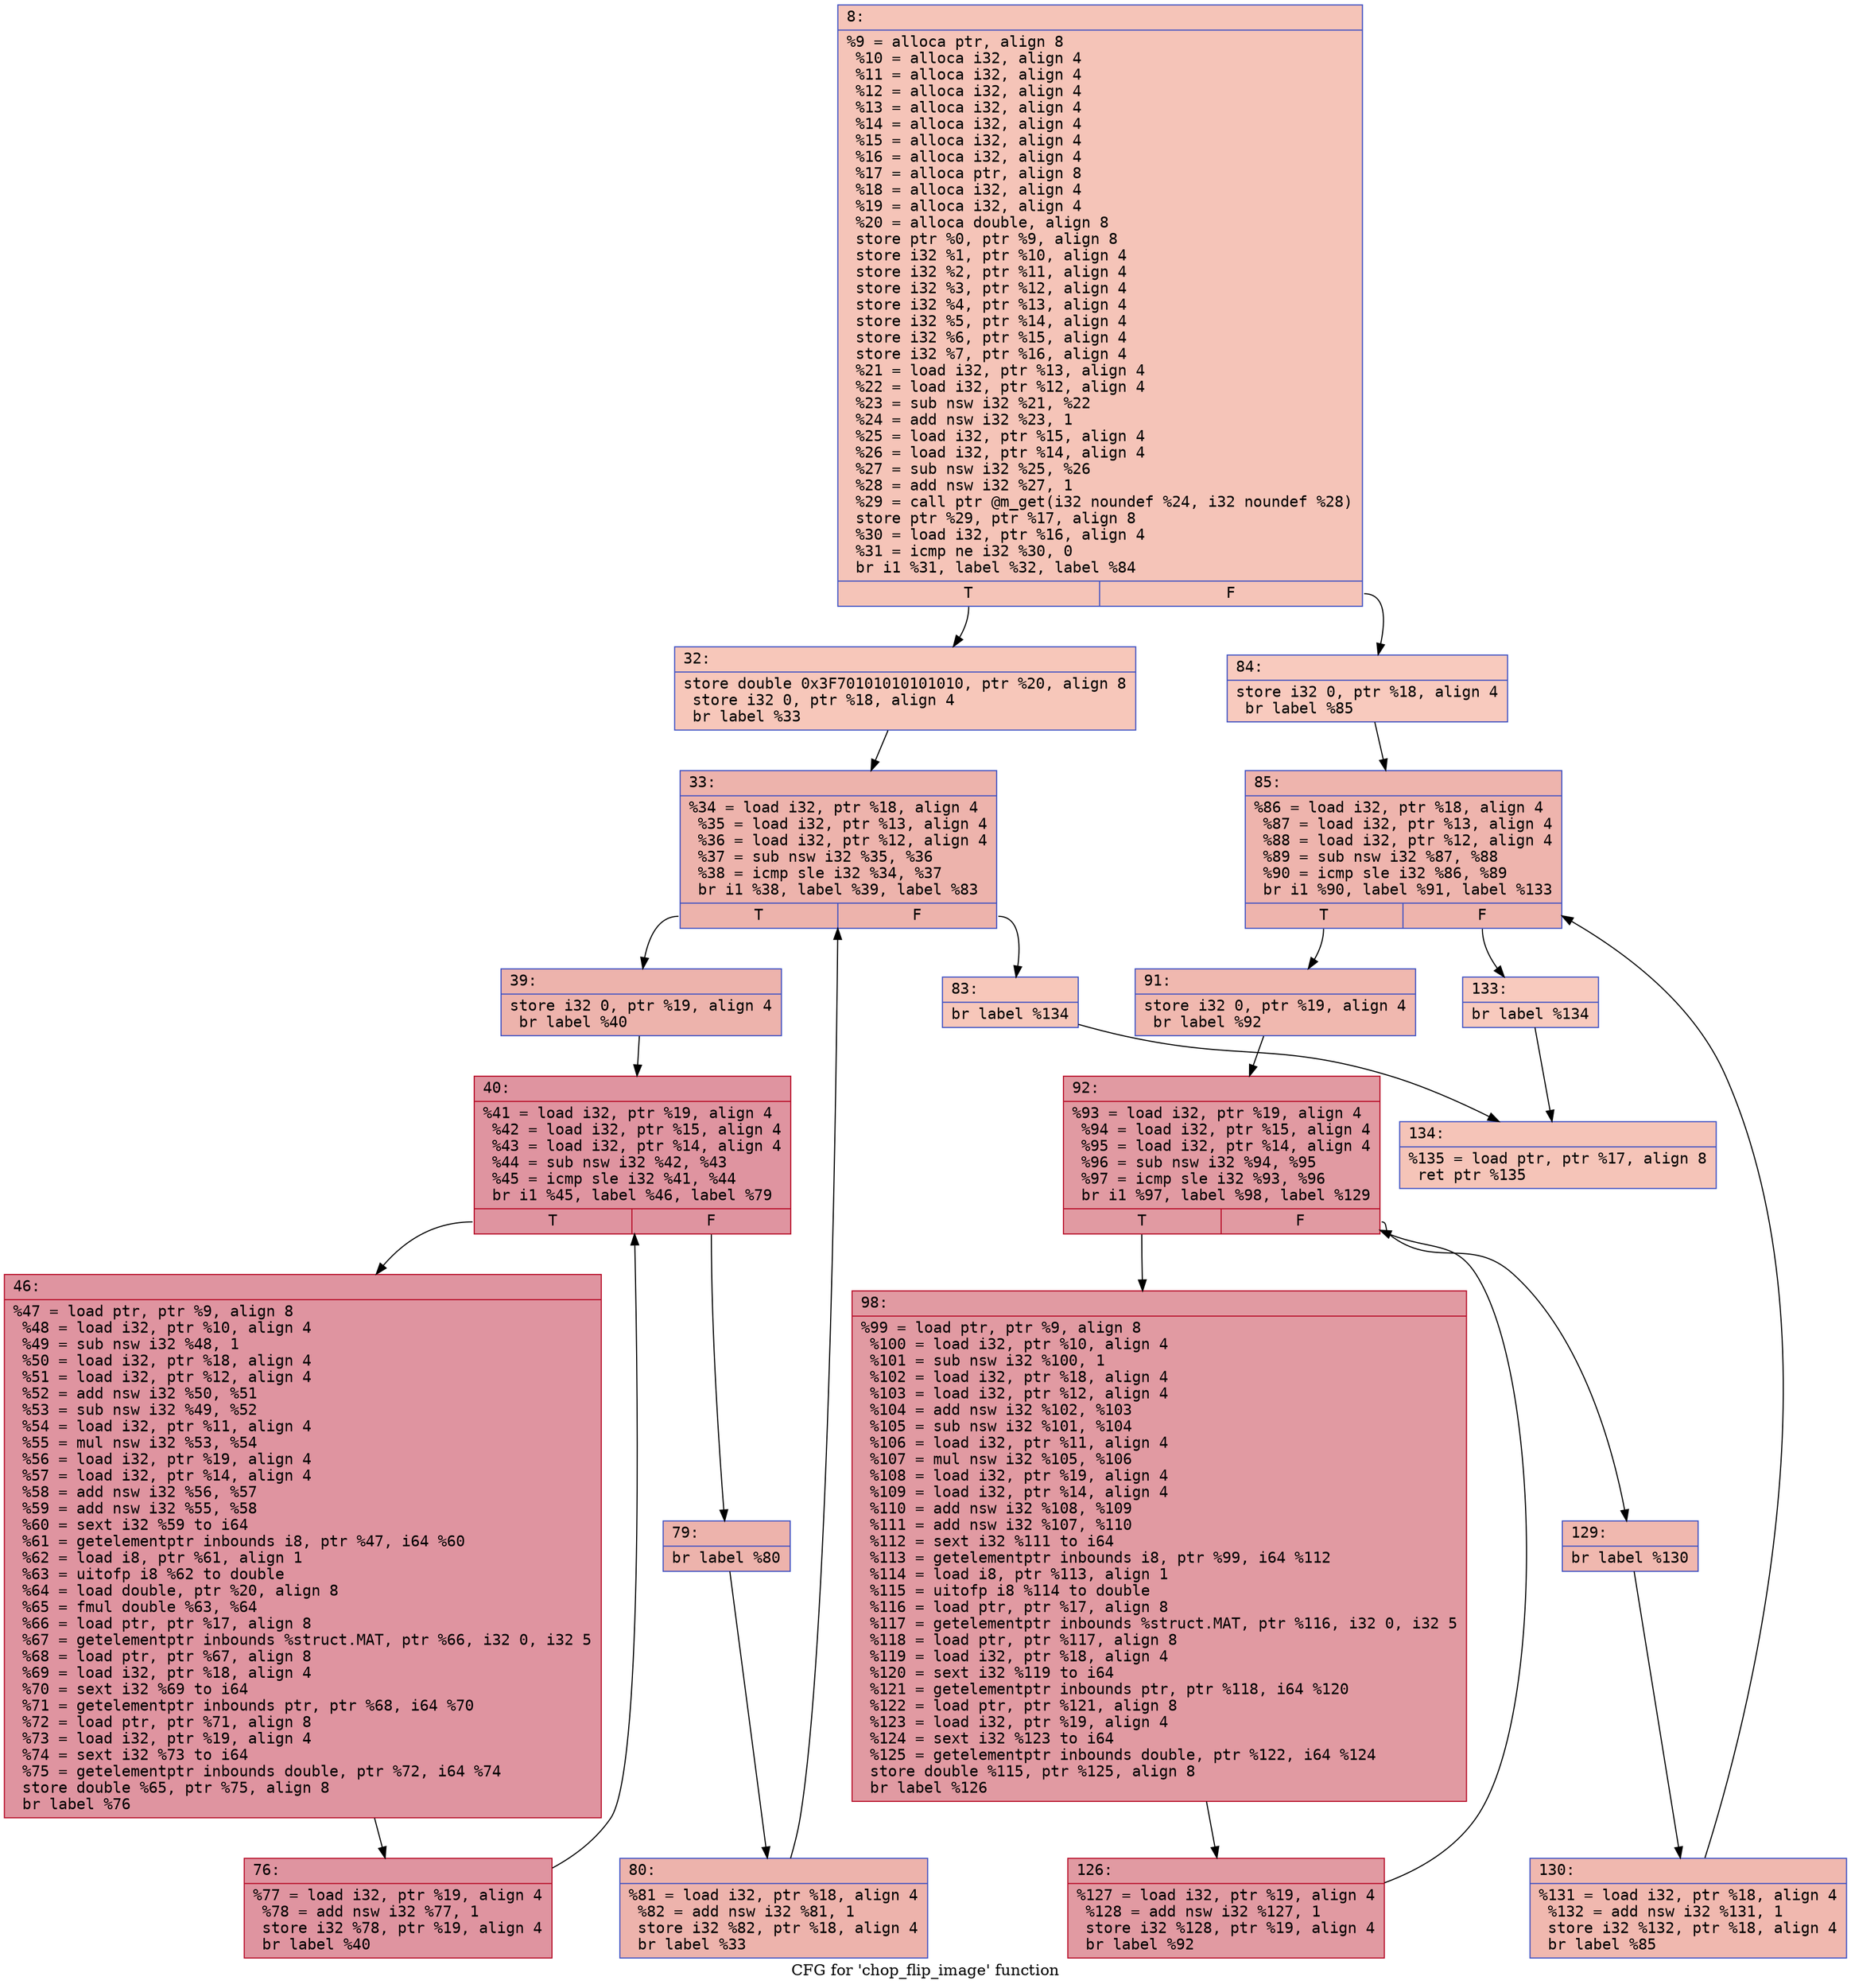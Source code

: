 digraph "CFG for 'chop_flip_image' function" {
	label="CFG for 'chop_flip_image' function";

	Node0x600002c123a0 [shape=record,color="#3d50c3ff", style=filled, fillcolor="#e97a5f70" fontname="Courier",label="{8:\l|  %9 = alloca ptr, align 8\l  %10 = alloca i32, align 4\l  %11 = alloca i32, align 4\l  %12 = alloca i32, align 4\l  %13 = alloca i32, align 4\l  %14 = alloca i32, align 4\l  %15 = alloca i32, align 4\l  %16 = alloca i32, align 4\l  %17 = alloca ptr, align 8\l  %18 = alloca i32, align 4\l  %19 = alloca i32, align 4\l  %20 = alloca double, align 8\l  store ptr %0, ptr %9, align 8\l  store i32 %1, ptr %10, align 4\l  store i32 %2, ptr %11, align 4\l  store i32 %3, ptr %12, align 4\l  store i32 %4, ptr %13, align 4\l  store i32 %5, ptr %14, align 4\l  store i32 %6, ptr %15, align 4\l  store i32 %7, ptr %16, align 4\l  %21 = load i32, ptr %13, align 4\l  %22 = load i32, ptr %12, align 4\l  %23 = sub nsw i32 %21, %22\l  %24 = add nsw i32 %23, 1\l  %25 = load i32, ptr %15, align 4\l  %26 = load i32, ptr %14, align 4\l  %27 = sub nsw i32 %25, %26\l  %28 = add nsw i32 %27, 1\l  %29 = call ptr @m_get(i32 noundef %24, i32 noundef %28)\l  store ptr %29, ptr %17, align 8\l  %30 = load i32, ptr %16, align 4\l  %31 = icmp ne i32 %30, 0\l  br i1 %31, label %32, label %84\l|{<s0>T|<s1>F}}"];
	Node0x600002c123a0:s0 -> Node0x600002c123f0[tooltip="8 -> 32\nProbability 62.50%" ];
	Node0x600002c123a0:s1 -> Node0x600002c126c0[tooltip="8 -> 84\nProbability 37.50%" ];
	Node0x600002c123f0 [shape=record,color="#3d50c3ff", style=filled, fillcolor="#ec7f6370" fontname="Courier",label="{32:\l|  store double 0x3F70101010101010, ptr %20, align 8\l  store i32 0, ptr %18, align 4\l  br label %33\l}"];
	Node0x600002c123f0 -> Node0x600002c12440[tooltip="32 -> 33\nProbability 100.00%" ];
	Node0x600002c12440 [shape=record,color="#3d50c3ff", style=filled, fillcolor="#d6524470" fontname="Courier",label="{33:\l|  %34 = load i32, ptr %18, align 4\l  %35 = load i32, ptr %13, align 4\l  %36 = load i32, ptr %12, align 4\l  %37 = sub nsw i32 %35, %36\l  %38 = icmp sle i32 %34, %37\l  br i1 %38, label %39, label %83\l|{<s0>T|<s1>F}}"];
	Node0x600002c12440:s0 -> Node0x600002c12490[tooltip="33 -> 39\nProbability 96.88%" ];
	Node0x600002c12440:s1 -> Node0x600002c12670[tooltip="33 -> 83\nProbability 3.12%" ];
	Node0x600002c12490 [shape=record,color="#3d50c3ff", style=filled, fillcolor="#d6524470" fontname="Courier",label="{39:\l|  store i32 0, ptr %19, align 4\l  br label %40\l}"];
	Node0x600002c12490 -> Node0x600002c124e0[tooltip="39 -> 40\nProbability 100.00%" ];
	Node0x600002c124e0 [shape=record,color="#b70d28ff", style=filled, fillcolor="#b70d2870" fontname="Courier",label="{40:\l|  %41 = load i32, ptr %19, align 4\l  %42 = load i32, ptr %15, align 4\l  %43 = load i32, ptr %14, align 4\l  %44 = sub nsw i32 %42, %43\l  %45 = icmp sle i32 %41, %44\l  br i1 %45, label %46, label %79\l|{<s0>T|<s1>F}}"];
	Node0x600002c124e0:s0 -> Node0x600002c12530[tooltip="40 -> 46\nProbability 96.88%" ];
	Node0x600002c124e0:s1 -> Node0x600002c125d0[tooltip="40 -> 79\nProbability 3.12%" ];
	Node0x600002c12530 [shape=record,color="#b70d28ff", style=filled, fillcolor="#b70d2870" fontname="Courier",label="{46:\l|  %47 = load ptr, ptr %9, align 8\l  %48 = load i32, ptr %10, align 4\l  %49 = sub nsw i32 %48, 1\l  %50 = load i32, ptr %18, align 4\l  %51 = load i32, ptr %12, align 4\l  %52 = add nsw i32 %50, %51\l  %53 = sub nsw i32 %49, %52\l  %54 = load i32, ptr %11, align 4\l  %55 = mul nsw i32 %53, %54\l  %56 = load i32, ptr %19, align 4\l  %57 = load i32, ptr %14, align 4\l  %58 = add nsw i32 %56, %57\l  %59 = add nsw i32 %55, %58\l  %60 = sext i32 %59 to i64\l  %61 = getelementptr inbounds i8, ptr %47, i64 %60\l  %62 = load i8, ptr %61, align 1\l  %63 = uitofp i8 %62 to double\l  %64 = load double, ptr %20, align 8\l  %65 = fmul double %63, %64\l  %66 = load ptr, ptr %17, align 8\l  %67 = getelementptr inbounds %struct.MAT, ptr %66, i32 0, i32 5\l  %68 = load ptr, ptr %67, align 8\l  %69 = load i32, ptr %18, align 4\l  %70 = sext i32 %69 to i64\l  %71 = getelementptr inbounds ptr, ptr %68, i64 %70\l  %72 = load ptr, ptr %71, align 8\l  %73 = load i32, ptr %19, align 4\l  %74 = sext i32 %73 to i64\l  %75 = getelementptr inbounds double, ptr %72, i64 %74\l  store double %65, ptr %75, align 8\l  br label %76\l}"];
	Node0x600002c12530 -> Node0x600002c12580[tooltip="46 -> 76\nProbability 100.00%" ];
	Node0x600002c12580 [shape=record,color="#b70d28ff", style=filled, fillcolor="#b70d2870" fontname="Courier",label="{76:\l|  %77 = load i32, ptr %19, align 4\l  %78 = add nsw i32 %77, 1\l  store i32 %78, ptr %19, align 4\l  br label %40\l}"];
	Node0x600002c12580 -> Node0x600002c124e0[tooltip="76 -> 40\nProbability 100.00%" ];
	Node0x600002c125d0 [shape=record,color="#3d50c3ff", style=filled, fillcolor="#d6524470" fontname="Courier",label="{79:\l|  br label %80\l}"];
	Node0x600002c125d0 -> Node0x600002c12620[tooltip="79 -> 80\nProbability 100.00%" ];
	Node0x600002c12620 [shape=record,color="#3d50c3ff", style=filled, fillcolor="#d6524470" fontname="Courier",label="{80:\l|  %81 = load i32, ptr %18, align 4\l  %82 = add nsw i32 %81, 1\l  store i32 %82, ptr %18, align 4\l  br label %33\l}"];
	Node0x600002c12620 -> Node0x600002c12440[tooltip="80 -> 33\nProbability 100.00%" ];
	Node0x600002c12670 [shape=record,color="#3d50c3ff", style=filled, fillcolor="#ec7f6370" fontname="Courier",label="{83:\l|  br label %134\l}"];
	Node0x600002c12670 -> Node0x600002c12990[tooltip="83 -> 134\nProbability 100.00%" ];
	Node0x600002c126c0 [shape=record,color="#3d50c3ff", style=filled, fillcolor="#ef886b70" fontname="Courier",label="{84:\l|  store i32 0, ptr %18, align 4\l  br label %85\l}"];
	Node0x600002c126c0 -> Node0x600002c12710[tooltip="84 -> 85\nProbability 100.00%" ];
	Node0x600002c12710 [shape=record,color="#3d50c3ff", style=filled, fillcolor="#d8564670" fontname="Courier",label="{85:\l|  %86 = load i32, ptr %18, align 4\l  %87 = load i32, ptr %13, align 4\l  %88 = load i32, ptr %12, align 4\l  %89 = sub nsw i32 %87, %88\l  %90 = icmp sle i32 %86, %89\l  br i1 %90, label %91, label %133\l|{<s0>T|<s1>F}}"];
	Node0x600002c12710:s0 -> Node0x600002c12760[tooltip="85 -> 91\nProbability 96.88%" ];
	Node0x600002c12710:s1 -> Node0x600002c12940[tooltip="85 -> 133\nProbability 3.12%" ];
	Node0x600002c12760 [shape=record,color="#3d50c3ff", style=filled, fillcolor="#dc5d4a70" fontname="Courier",label="{91:\l|  store i32 0, ptr %19, align 4\l  br label %92\l}"];
	Node0x600002c12760 -> Node0x600002c127b0[tooltip="91 -> 92\nProbability 100.00%" ];
	Node0x600002c127b0 [shape=record,color="#b70d28ff", style=filled, fillcolor="#bb1b2c70" fontname="Courier",label="{92:\l|  %93 = load i32, ptr %19, align 4\l  %94 = load i32, ptr %15, align 4\l  %95 = load i32, ptr %14, align 4\l  %96 = sub nsw i32 %94, %95\l  %97 = icmp sle i32 %93, %96\l  br i1 %97, label %98, label %129\l|{<s0>T|<s1>F}}"];
	Node0x600002c127b0:s0 -> Node0x600002c12800[tooltip="92 -> 98\nProbability 96.88%" ];
	Node0x600002c127b0:s1 -> Node0x600002c128a0[tooltip="92 -> 129\nProbability 3.12%" ];
	Node0x600002c12800 [shape=record,color="#b70d28ff", style=filled, fillcolor="#bb1b2c70" fontname="Courier",label="{98:\l|  %99 = load ptr, ptr %9, align 8\l  %100 = load i32, ptr %10, align 4\l  %101 = sub nsw i32 %100, 1\l  %102 = load i32, ptr %18, align 4\l  %103 = load i32, ptr %12, align 4\l  %104 = add nsw i32 %102, %103\l  %105 = sub nsw i32 %101, %104\l  %106 = load i32, ptr %11, align 4\l  %107 = mul nsw i32 %105, %106\l  %108 = load i32, ptr %19, align 4\l  %109 = load i32, ptr %14, align 4\l  %110 = add nsw i32 %108, %109\l  %111 = add nsw i32 %107, %110\l  %112 = sext i32 %111 to i64\l  %113 = getelementptr inbounds i8, ptr %99, i64 %112\l  %114 = load i8, ptr %113, align 1\l  %115 = uitofp i8 %114 to double\l  %116 = load ptr, ptr %17, align 8\l  %117 = getelementptr inbounds %struct.MAT, ptr %116, i32 0, i32 5\l  %118 = load ptr, ptr %117, align 8\l  %119 = load i32, ptr %18, align 4\l  %120 = sext i32 %119 to i64\l  %121 = getelementptr inbounds ptr, ptr %118, i64 %120\l  %122 = load ptr, ptr %121, align 8\l  %123 = load i32, ptr %19, align 4\l  %124 = sext i32 %123 to i64\l  %125 = getelementptr inbounds double, ptr %122, i64 %124\l  store double %115, ptr %125, align 8\l  br label %126\l}"];
	Node0x600002c12800 -> Node0x600002c12850[tooltip="98 -> 126\nProbability 100.00%" ];
	Node0x600002c12850 [shape=record,color="#b70d28ff", style=filled, fillcolor="#bb1b2c70" fontname="Courier",label="{126:\l|  %127 = load i32, ptr %19, align 4\l  %128 = add nsw i32 %127, 1\l  store i32 %128, ptr %19, align 4\l  br label %92\l}"];
	Node0x600002c12850 -> Node0x600002c127b0[tooltip="126 -> 92\nProbability 100.00%" ];
	Node0x600002c128a0 [shape=record,color="#3d50c3ff", style=filled, fillcolor="#dc5d4a70" fontname="Courier",label="{129:\l|  br label %130\l}"];
	Node0x600002c128a0 -> Node0x600002c128f0[tooltip="129 -> 130\nProbability 100.00%" ];
	Node0x600002c128f0 [shape=record,color="#3d50c3ff", style=filled, fillcolor="#dc5d4a70" fontname="Courier",label="{130:\l|  %131 = load i32, ptr %18, align 4\l  %132 = add nsw i32 %131, 1\l  store i32 %132, ptr %18, align 4\l  br label %85\l}"];
	Node0x600002c128f0 -> Node0x600002c12710[tooltip="130 -> 85\nProbability 100.00%" ];
	Node0x600002c12940 [shape=record,color="#3d50c3ff", style=filled, fillcolor="#ef886b70" fontname="Courier",label="{133:\l|  br label %134\l}"];
	Node0x600002c12940 -> Node0x600002c12990[tooltip="133 -> 134\nProbability 100.00%" ];
	Node0x600002c12990 [shape=record,color="#3d50c3ff", style=filled, fillcolor="#e97a5f70" fontname="Courier",label="{134:\l|  %135 = load ptr, ptr %17, align 8\l  ret ptr %135\l}"];
}
